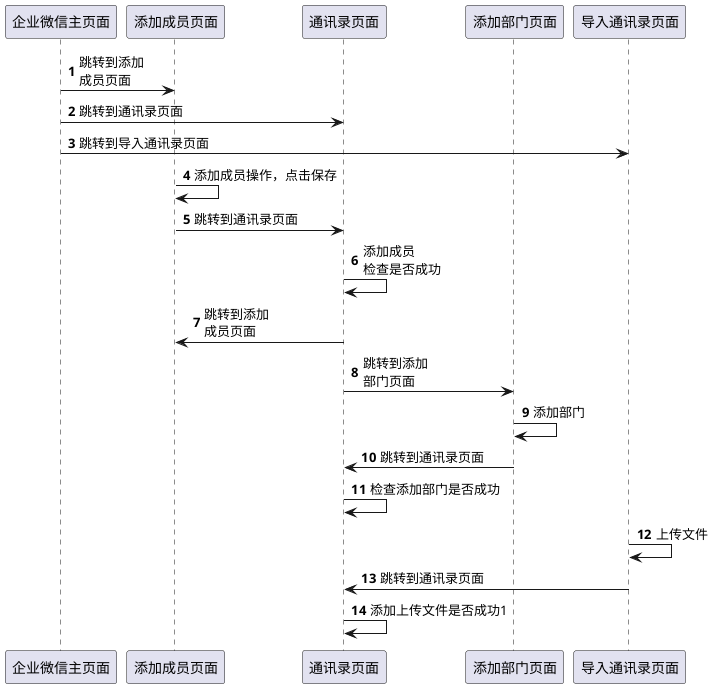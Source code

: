 @startuml
'https://plantuml.com/sequence-diagram

autonumber

participant 企业微信主页面 as main
participant 添加成员页面 as add_member
participant 通讯录页面 as contact
participant 添加部门页面 as add_department
participant 导入通讯录页面 as import_contact



main -> add_member: 跳转到添加\n成员页面
main -> contact: 跳转到通讯录页面
main -> import_contact: 跳转到导入通讯录页面
add_member -> add_member: 添加成员操作，点击保存
add_member -> contact: 跳转到通讯录页面
contact -> contact: 添加成员\n检查是否成功
contact -> add_member: 跳转到添加\n成员页面
contact-> add_department: 跳转到添加\n部门页面
add_department-> add_department: 添加部门
add_department-> contact: 跳转到通讯录页面
contact -> contact: 检查添加部门是否成功
import_contact-> import_contact: 上传文件
import_contact-> contact: 跳转到通讯录页面
contact -> contact: 添加上传文件是否成功1

@enduml